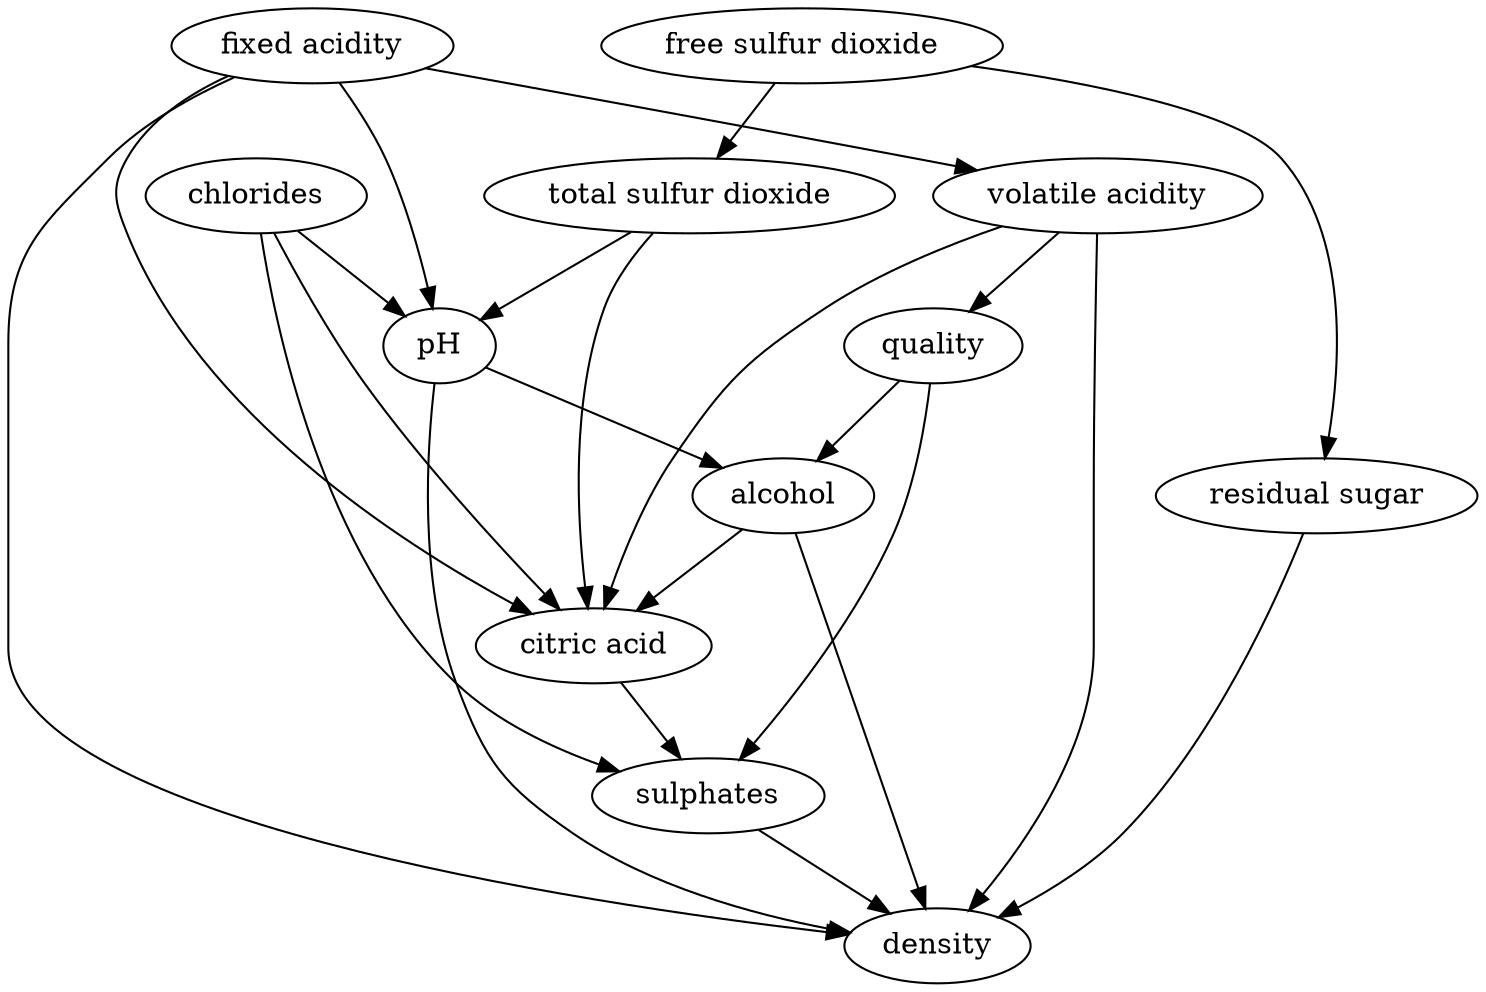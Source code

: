 strict digraph {
	0 [label="fixed acidity"]
	1 [label="volatile acidity"]
	2 [label="citric acid"]
	3 [label="residual sugar"]
	4 [label="chlorides"]
	5 [label="free sulfur dioxide"]
	6 [label="total sulfur dioxide"]
	7 [label="density"]
	8 [label="pH"]
	9 [label="sulphates"]
	10 [label="alcohol"]
	11 [label="quality"]
	0 -> 1
	0 -> 2
	0 -> 7
	0 -> 8
	1 -> 2
	1 -> 7
	1 -> 11
	2 -> 9
	3 -> 7
	4 -> 2
	4 -> 8
	4 -> 9
	5 -> 3
	5 -> 6
	6 -> 2
	6 -> 8
	8 -> 7
	8 -> 10
	9 -> 7
	10 -> 2
	10 -> 7
	11 -> 9
	11 -> 10
}